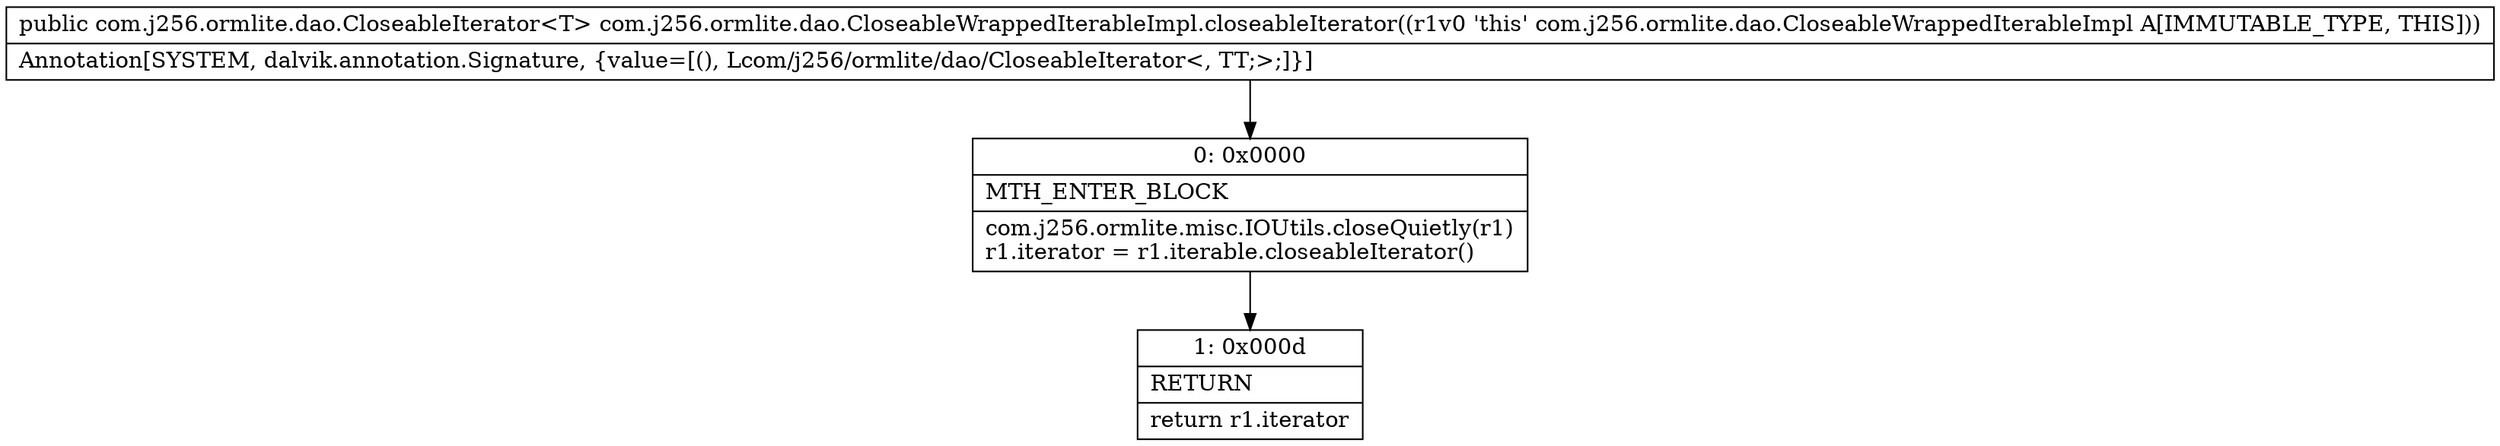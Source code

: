digraph "CFG forcom.j256.ormlite.dao.CloseableWrappedIterableImpl.closeableIterator()Lcom\/j256\/ormlite\/dao\/CloseableIterator;" {
Node_0 [shape=record,label="{0\:\ 0x0000|MTH_ENTER_BLOCK\l|com.j256.ormlite.misc.IOUtils.closeQuietly(r1)\lr1.iterator = r1.iterable.closeableIterator()\l}"];
Node_1 [shape=record,label="{1\:\ 0x000d|RETURN\l|return r1.iterator\l}"];
MethodNode[shape=record,label="{public com.j256.ormlite.dao.CloseableIterator\<T\> com.j256.ormlite.dao.CloseableWrappedIterableImpl.closeableIterator((r1v0 'this' com.j256.ormlite.dao.CloseableWrappedIterableImpl A[IMMUTABLE_TYPE, THIS]))  | Annotation[SYSTEM, dalvik.annotation.Signature, \{value=[(), Lcom\/j256\/ormlite\/dao\/CloseableIterator\<, TT;\>;]\}]\l}"];
MethodNode -> Node_0;
Node_0 -> Node_1;
}

